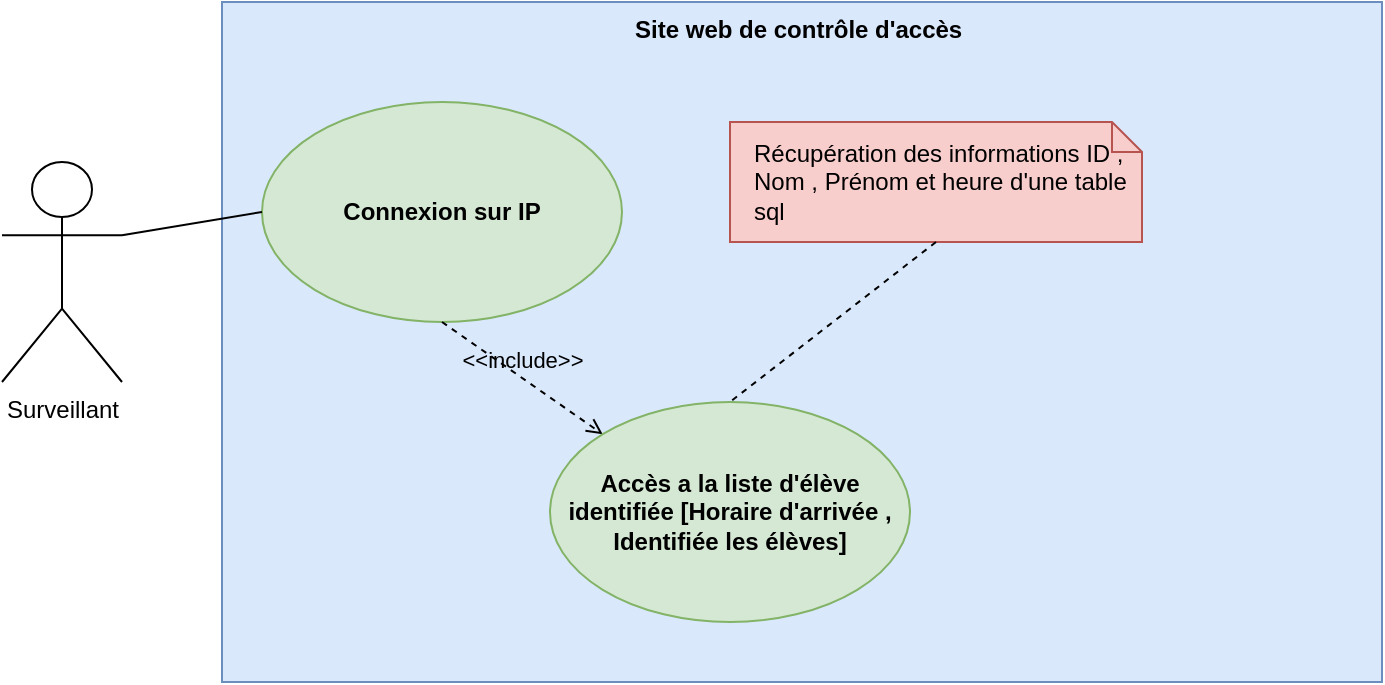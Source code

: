 <mxfile version="21.1.2" type="github">
  <diagram name="Page-1" id="W8KS0mFSP3B1Hy8ZlSht">
    <mxGraphModel dx="1148" dy="663" grid="1" gridSize="10" guides="1" tooltips="1" connect="1" arrows="1" fold="1" page="1" pageScale="1" pageWidth="827" pageHeight="1169" math="0" shadow="0">
      <root>
        <mxCell id="0" />
        <mxCell id="1" parent="0" />
        <mxCell id="SPZ18Rd4tsqL7bU3FgN4-5" value="Site web de contrôle d&#39;accès&amp;nbsp;" style="shape=rect;html=1;verticalAlign=top;fontStyle=1;whiteSpace=wrap;align=center;fillColor=#dae8fc;strokeColor=#6c8ebf;" parent="1" vertex="1">
          <mxGeometry x="160" y="60" width="580" height="340" as="geometry" />
        </mxCell>
        <mxCell id="SPZ18Rd4tsqL7bU3FgN4-7" value="Surveillant" style="shape=umlActor;html=1;verticalLabelPosition=bottom;verticalAlign=top;align=center;" parent="1" vertex="1">
          <mxGeometry x="50" y="140" width="60" height="110" as="geometry" />
        </mxCell>
        <mxCell id="SPZ18Rd4tsqL7bU3FgN4-11" value="Connexion sur IP" style="shape=ellipse;html=1;strokeWidth=1;fontStyle=1;whiteSpace=wrap;align=center;perimeter=ellipsePerimeter;fillColor=#d5e8d4;strokeColor=#82b366;" parent="1" vertex="1">
          <mxGeometry x="180" y="110" width="180" height="110" as="geometry" />
        </mxCell>
        <mxCell id="SPZ18Rd4tsqL7bU3FgN4-14" value="" style="edgeStyle=none;html=1;endArrow=none;verticalAlign=bottom;rounded=0;exitX=1;exitY=0.333;exitDx=0;exitDy=0;exitPerimeter=0;entryX=0;entryY=0.5;entryDx=0;entryDy=0;" parent="1" source="SPZ18Rd4tsqL7bU3FgN4-7" target="SPZ18Rd4tsqL7bU3FgN4-11" edge="1">
          <mxGeometry width="160" relative="1" as="geometry">
            <mxPoint x="390" y="440" as="sourcePoint" />
            <mxPoint x="550" y="440" as="targetPoint" />
          </mxGeometry>
        </mxCell>
        <mxCell id="SPZ18Rd4tsqL7bU3FgN4-17" value="&amp;lt;&amp;lt;include&amp;gt;&amp;gt;" style="edgeStyle=none;html=1;endArrow=open;verticalAlign=bottom;dashed=1;labelBackgroundColor=none;rounded=0;exitX=0.5;exitY=1;exitDx=0;exitDy=0;entryX=0;entryY=0;entryDx=0;entryDy=0;" parent="1" source="SPZ18Rd4tsqL7bU3FgN4-11" target="SPZ18Rd4tsqL7bU3FgN4-20" edge="1">
          <mxGeometry width="160" relative="1" as="geometry">
            <mxPoint x="390" y="290" as="sourcePoint" />
            <mxPoint x="286.1" y="275.95" as="targetPoint" />
          </mxGeometry>
        </mxCell>
        <mxCell id="SPZ18Rd4tsqL7bU3FgN4-20" value="Accès a la liste d&#39;élève identifiée [Horaire d&#39;arrivée , Identifiée les élèves]" style="shape=ellipse;html=1;strokeWidth=1;fontStyle=1;whiteSpace=wrap;align=center;perimeter=ellipsePerimeter;fillColor=#d5e8d4;strokeColor=#82b366;" parent="1" vertex="1">
          <mxGeometry x="324" y="260" width="180" height="110" as="geometry" />
        </mxCell>
        <mxCell id="SPZ18Rd4tsqL7bU3FgN4-22" value="Récupération des informations ID , Nom , Prénom et heure d&#39;une table sql" style="shape=note;size=15;align=left;spacingLeft=10;html=1;whiteSpace=wrap;fillColor=#f8cecc;strokeColor=#b85450;" parent="1" vertex="1">
          <mxGeometry x="414" y="120" width="206" height="60" as="geometry" />
        </mxCell>
        <mxCell id="SPZ18Rd4tsqL7bU3FgN4-23" value="" style="edgeStyle=none;endArrow=none;exitX=0.5;exitY=1;dashed=1;html=1;rounded=0;entryX=0.5;entryY=0;entryDx=0;entryDy=0;exitDx=0;exitDy=0;exitPerimeter=0;" parent="1" source="SPZ18Rd4tsqL7bU3FgN4-22" target="SPZ18Rd4tsqL7bU3FgN4-20" edge="1">
          <mxGeometry x="1" relative="1" as="geometry">
            <mxPoint x="413.9" y="275.95" as="targetPoint" />
          </mxGeometry>
        </mxCell>
      </root>
    </mxGraphModel>
  </diagram>
</mxfile>
